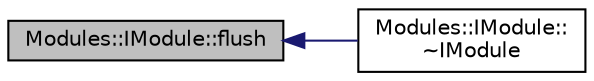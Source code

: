digraph "Modules::IModule::flush"
{
 // INTERACTIVE_SVG=YES
  edge [fontname="Helvetica",fontsize="10",labelfontname="Helvetica",labelfontsize="10"];
  node [fontname="Helvetica",fontsize="10",shape=record];
  rankdir="LR";
  Node1 [label="Modules::IModule::flush",height=0.2,width=0.4,color="black", fillcolor="grey75", style="filled", fontcolor="black"];
  Node1 -> Node2 [dir="back",color="midnightblue",fontsize="10",style="solid",fontname="Helvetica"];
  Node2 [label="Modules::IModule::\l~IModule",height=0.2,width=0.4,color="black", fillcolor="white", style="filled",URL="$struct_modules_1_1_i_module.html#aeca31e9520c4319209177c2febf2b9b6"];
}
